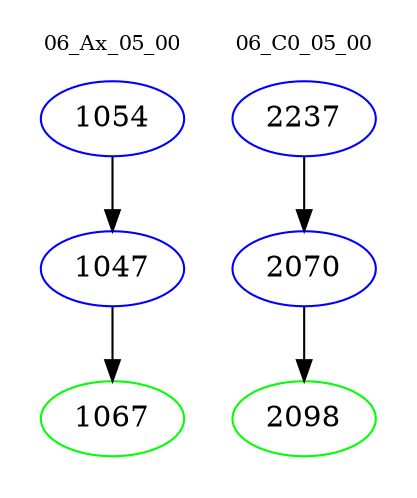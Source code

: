 digraph{
subgraph cluster_0 {
color = white
label = "06_Ax_05_00";
fontsize=10;
T0_1054 [label="1054", color="blue"]
T0_1054 -> T0_1047 [color="black"]
T0_1047 [label="1047", color="blue"]
T0_1047 -> T0_1067 [color="black"]
T0_1067 [label="1067", color="green"]
}
subgraph cluster_1 {
color = white
label = "06_C0_05_00";
fontsize=10;
T1_2237 [label="2237", color="blue"]
T1_2237 -> T1_2070 [color="black"]
T1_2070 [label="2070", color="blue"]
T1_2070 -> T1_2098 [color="black"]
T1_2098 [label="2098", color="green"]
}
}
